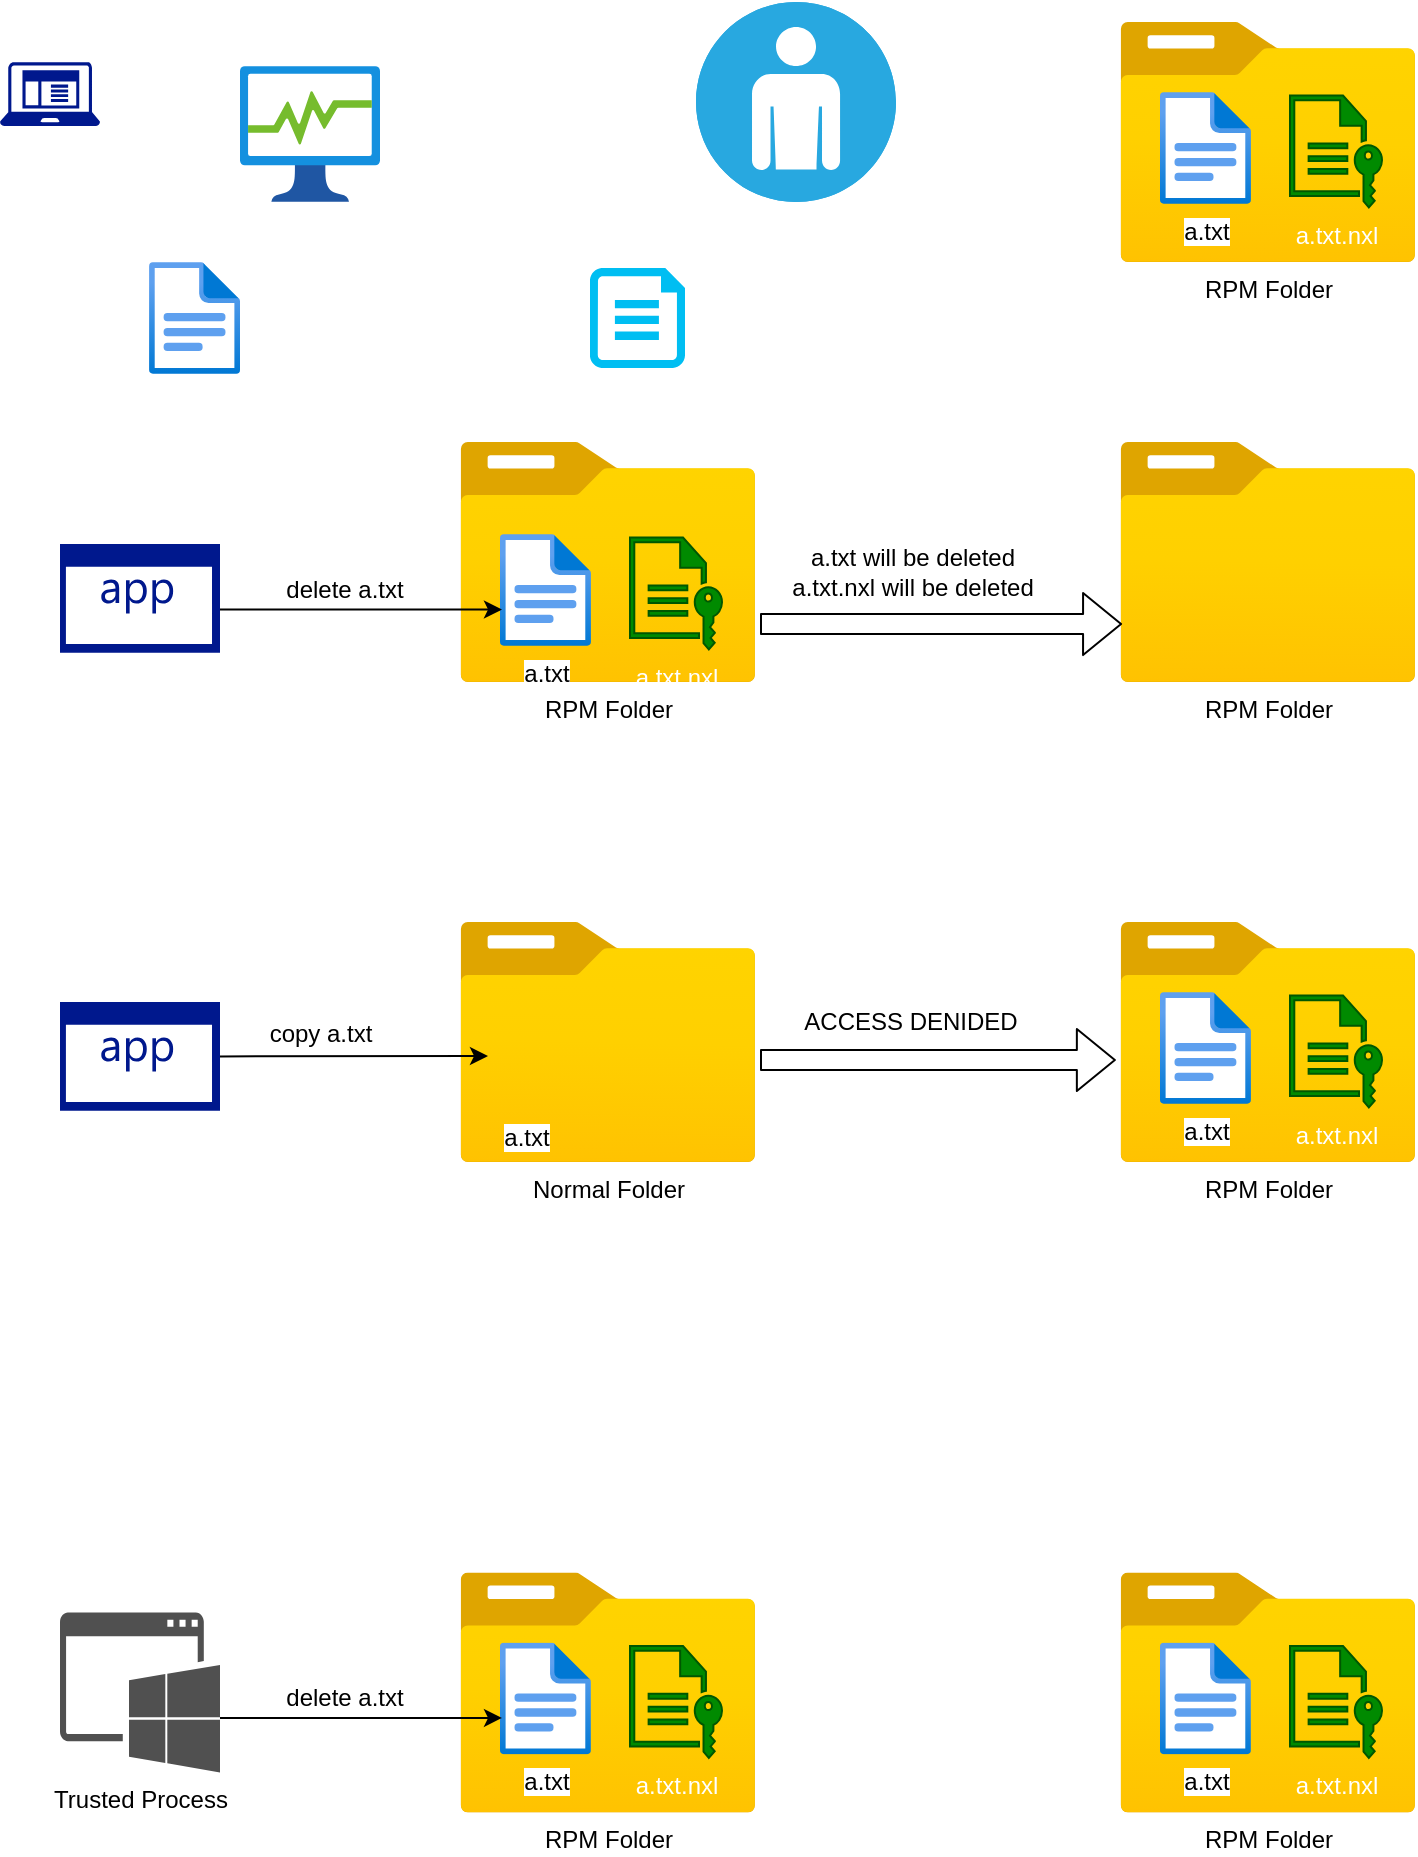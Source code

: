 <mxfile version="14.7.0" type="github" pages="8">
  <diagram id="o6NNyn_IoVE-6ZNWb1Fd" name="Page-1">
    <mxGraphModel dx="1422" dy="789" grid="1" gridSize="10" guides="1" tooltips="1" connect="1" arrows="1" fold="1" page="1" pageScale="1" pageWidth="850" pageHeight="1100" math="0" shadow="0">
      <root>
        <mxCell id="0" />
        <mxCell id="1" parent="0" />
        <mxCell id="n2U3SD2r29fCCjU7_Q8r-6" value="" style="fillColor=#28A8E0;verticalLabelPosition=bottom;html=1;strokeColor=#ffffff;verticalAlign=top;align=center;points=[[0.145,0.145,0],[0.5,0,0],[0.855,0.145,0],[1,0.5,0],[0.855,0.855,0],[0.5,1,0],[0.145,0.855,0],[0,0.5,0]];pointerEvents=1;shape=mxgraph.cisco_safe.compositeIcon;bgIcon=ellipse;resIcon=mxgraph.cisco_safe.capability.user;" parent="1" vertex="1">
          <mxGeometry x="358" y="60" width="100" height="100" as="geometry" />
        </mxCell>
        <mxCell id="n2U3SD2r29fCCjU7_Q8r-7" value="" style="aspect=fixed;html=1;points=[];align=center;image;fontSize=12;image=img/lib/azure2/general/Process_Explorer.svg;" parent="1" vertex="1">
          <mxGeometry x="130" y="92" width="70" height="68" as="geometry" />
        </mxCell>
        <mxCell id="n2U3SD2r29fCCjU7_Q8r-9" value="" style="aspect=fixed;pointerEvents=1;shadow=0;dashed=0;html=1;strokeColor=none;labelPosition=center;verticalLabelPosition=bottom;verticalAlign=top;align=center;fillColor=#00188D;shape=mxgraph.mscae.enterprise.application" parent="1" vertex="1">
          <mxGeometry x="40" y="331" width="80" height="54.4" as="geometry" />
        </mxCell>
        <mxCell id="n2U3SD2r29fCCjU7_Q8r-10" value="" style="aspect=fixed;pointerEvents=1;shadow=0;dashed=0;html=1;strokeColor=none;labelPosition=center;verticalLabelPosition=bottom;verticalAlign=top;align=center;fillColor=#00188D;shape=mxgraph.mscae.enterprise.client_application" parent="1" vertex="1">
          <mxGeometry x="10" y="90" width="50" height="32" as="geometry" />
        </mxCell>
        <mxCell id="n2U3SD2r29fCCjU7_Q8r-11" value="Trusted Process" style="pointerEvents=1;shadow=0;dashed=0;html=1;strokeColor=none;fillColor=#505050;labelPosition=center;verticalLabelPosition=bottom;verticalAlign=top;outlineConnect=0;align=center;shape=mxgraph.office.concepts.application_windows;" parent="1" vertex="1">
          <mxGeometry x="40" y="865.24" width="80" height="80" as="geometry" />
        </mxCell>
        <mxCell id="n2U3SD2r29fCCjU7_Q8r-14" value="" style="group" parent="1" vertex="1" connectable="0">
          <mxGeometry x="570" y="845.24" width="147.86" height="120" as="geometry" />
        </mxCell>
        <mxCell id="n2U3SD2r29fCCjU7_Q8r-15" value="RPM Folder" style="aspect=fixed;html=1;points=[];align=center;image;fontSize=12;image=img/lib/azure2/general/Folder_Blank.svg;" parent="n2U3SD2r29fCCjU7_Q8r-14" vertex="1">
          <mxGeometry width="147.86" height="120" as="geometry" />
        </mxCell>
        <mxCell id="n2U3SD2r29fCCjU7_Q8r-16" value="a.txt.nxl" style="pointerEvents=1;shadow=0;dashed=0;html=1;strokeColor=#005700;fillColor=#008a00;labelPosition=center;verticalLabelPosition=bottom;verticalAlign=top;outlineConnect=0;align=center;shape=mxgraph.office.concepts.file_key;fontColor=#ffffff;" parent="n2U3SD2r29fCCjU7_Q8r-14" vertex="1">
          <mxGeometry x="85" y="36.74" width="46" height="56" as="geometry" />
        </mxCell>
        <mxCell id="n2U3SD2r29fCCjU7_Q8r-17" value="a.txt" style="aspect=fixed;html=1;points=[];align=center;image;fontSize=12;image=img/lib/azure2/general/File.svg;" parent="n2U3SD2r29fCCjU7_Q8r-14" vertex="1">
          <mxGeometry x="20" y="35" width="45.45" height="56" as="geometry" />
        </mxCell>
        <mxCell id="n2U3SD2r29fCCjU7_Q8r-18" value="" style="group" parent="1" vertex="1" connectable="0">
          <mxGeometry x="240" y="845.24" width="147.86" height="120" as="geometry" />
        </mxCell>
        <mxCell id="n2U3SD2r29fCCjU7_Q8r-1" value="RPM Folder" style="aspect=fixed;html=1;points=[];align=center;image;fontSize=12;image=img/lib/azure2/general/Folder_Blank.svg;" parent="n2U3SD2r29fCCjU7_Q8r-18" vertex="1">
          <mxGeometry width="147.86" height="120" as="geometry" />
        </mxCell>
        <mxCell id="n2U3SD2r29fCCjU7_Q8r-2" value="a.txt.nxl" style="pointerEvents=1;shadow=0;dashed=0;html=1;strokeColor=#005700;fillColor=#008a00;labelPosition=center;verticalLabelPosition=bottom;verticalAlign=top;outlineConnect=0;align=center;shape=mxgraph.office.concepts.file_key;fontColor=#ffffff;" parent="n2U3SD2r29fCCjU7_Q8r-18" vertex="1">
          <mxGeometry x="85" y="36.74" width="46" height="56" as="geometry" />
        </mxCell>
        <mxCell id="n2U3SD2r29fCCjU7_Q8r-3" value="a.txt" style="aspect=fixed;html=1;points=[];align=center;image;fontSize=12;image=img/lib/azure2/general/File.svg;" parent="n2U3SD2r29fCCjU7_Q8r-18" vertex="1">
          <mxGeometry x="20" y="35" width="45.45" height="56" as="geometry" />
        </mxCell>
        <mxCell id="n2U3SD2r29fCCjU7_Q8r-12" value="" style="endArrow=classic;html=1;entryX=0.022;entryY=0.674;entryDx=0;entryDy=0;entryPerimeter=0;" parent="1" target="n2U3SD2r29fCCjU7_Q8r-3" edge="1">
          <mxGeometry width="50" height="50" relative="1" as="geometry">
            <mxPoint x="120" y="918" as="sourcePoint" />
            <mxPoint x="220" y="919" as="targetPoint" />
          </mxGeometry>
        </mxCell>
        <mxCell id="n2U3SD2r29fCCjU7_Q8r-21" value="delete a.txt" style="text;html=1;align=center;verticalAlign=middle;resizable=0;points=[];autosize=1;strokeColor=none;" parent="1" vertex="1">
          <mxGeometry x="147" y="898" width="70" height="20" as="geometry" />
        </mxCell>
        <mxCell id="n2U3SD2r29fCCjU7_Q8r-27" value="" style="group" parent="1" vertex="1" connectable="0">
          <mxGeometry x="240" y="280" width="147.86" height="120" as="geometry" />
        </mxCell>
        <mxCell id="n2U3SD2r29fCCjU7_Q8r-28" value="RPM Folder" style="aspect=fixed;html=1;points=[];align=center;image;fontSize=12;image=img/lib/azure2/general/Folder_Blank.svg;" parent="n2U3SD2r29fCCjU7_Q8r-27" vertex="1">
          <mxGeometry width="147.86" height="120" as="geometry" />
        </mxCell>
        <mxCell id="n2U3SD2r29fCCjU7_Q8r-29" value="a.txt.nxl" style="pointerEvents=1;shadow=0;dashed=0;html=1;strokeColor=#005700;fillColor=#008a00;labelPosition=center;verticalLabelPosition=bottom;verticalAlign=top;outlineConnect=0;align=center;shape=mxgraph.office.concepts.file_key;fontColor=#ffffff;" parent="n2U3SD2r29fCCjU7_Q8r-27" vertex="1">
          <mxGeometry x="85" y="47.74" width="46" height="56" as="geometry" />
        </mxCell>
        <mxCell id="n2U3SD2r29fCCjU7_Q8r-30" value="a.txt" style="aspect=fixed;html=1;points=[];align=center;image;fontSize=12;image=img/lib/azure2/general/File.svg;" parent="n2U3SD2r29fCCjU7_Q8r-27" vertex="1">
          <mxGeometry x="20" y="46" width="45.45" height="56" as="geometry" />
        </mxCell>
        <mxCell id="n2U3SD2r29fCCjU7_Q8r-31" value="" style="endArrow=classic;html=1;entryX=0.022;entryY=0.674;entryDx=0;entryDy=0;entryPerimeter=0;" parent="1" target="n2U3SD2r29fCCjU7_Q8r-30" edge="1">
          <mxGeometry width="50" height="50" relative="1" as="geometry">
            <mxPoint x="120" y="363.76" as="sourcePoint" />
            <mxPoint x="220" y="364.76" as="targetPoint" />
          </mxGeometry>
        </mxCell>
        <mxCell id="n2U3SD2r29fCCjU7_Q8r-32" value="delete a.txt" style="text;html=1;align=center;verticalAlign=middle;resizable=0;points=[];autosize=1;strokeColor=none;" parent="1" vertex="1">
          <mxGeometry x="147" y="343.76" width="70" height="20" as="geometry" />
        </mxCell>
        <mxCell id="n2U3SD2r29fCCjU7_Q8r-24" value="RPM Folder" style="aspect=fixed;html=1;points=[];align=center;image;fontSize=12;image=img/lib/azure2/general/Folder_Blank.svg;" parent="1" vertex="1">
          <mxGeometry x="570" y="280" width="147.86" height="120" as="geometry" />
        </mxCell>
        <mxCell id="n2U3SD2r29fCCjU7_Q8r-33" value="" style="shape=flexArrow;endArrow=classic;html=1;entryX=0.007;entryY=0.667;entryDx=0;entryDy=0;entryPerimeter=0;" parent="1" edge="1">
          <mxGeometry width="50" height="50" relative="1" as="geometry">
            <mxPoint x="390" y="371" as="sourcePoint" />
            <mxPoint x="571.035" y="371.04" as="targetPoint" />
          </mxGeometry>
        </mxCell>
        <mxCell id="n2U3SD2r29fCCjU7_Q8r-34" value="a.txt will be deleted&lt;br&gt;a.txt.nxl will be deleted" style="text;html=1;align=center;verticalAlign=middle;resizable=0;points=[];autosize=1;strokeColor=none;" parent="1" vertex="1">
          <mxGeometry x="396" y="329.76" width="140" height="30" as="geometry" />
        </mxCell>
        <mxCell id="n2U3SD2r29fCCjU7_Q8r-35" value="" style="aspect=fixed;pointerEvents=1;shadow=0;dashed=0;html=1;strokeColor=none;labelPosition=center;verticalLabelPosition=bottom;verticalAlign=top;align=center;fillColor=#00188D;shape=mxgraph.mscae.enterprise.application" parent="1" vertex="1">
          <mxGeometry x="40" y="560" width="80" height="54.4" as="geometry" />
        </mxCell>
        <mxCell id="n2U3SD2r29fCCjU7_Q8r-36" value="" style="group" parent="1" vertex="1" connectable="0">
          <mxGeometry x="570" y="520" width="147.86" height="120" as="geometry" />
        </mxCell>
        <mxCell id="n2U3SD2r29fCCjU7_Q8r-37" value="RPM Folder" style="aspect=fixed;html=1;points=[];align=center;image;fontSize=12;image=img/lib/azure2/general/Folder_Blank.svg;" parent="n2U3SD2r29fCCjU7_Q8r-36" vertex="1">
          <mxGeometry width="147.86" height="120" as="geometry" />
        </mxCell>
        <mxCell id="n2U3SD2r29fCCjU7_Q8r-38" value="a.txt.nxl" style="pointerEvents=1;shadow=0;dashed=0;html=1;strokeColor=#005700;fillColor=#008a00;labelPosition=center;verticalLabelPosition=bottom;verticalAlign=top;outlineConnect=0;align=center;shape=mxgraph.office.concepts.file_key;fontColor=#ffffff;" parent="n2U3SD2r29fCCjU7_Q8r-36" vertex="1">
          <mxGeometry x="85" y="36.74" width="46" height="56" as="geometry" />
        </mxCell>
        <mxCell id="n2U3SD2r29fCCjU7_Q8r-39" value="a.txt" style="aspect=fixed;html=1;points=[];align=center;image;fontSize=12;image=img/lib/azure2/general/File.svg;" parent="n2U3SD2r29fCCjU7_Q8r-36" vertex="1">
          <mxGeometry x="20" y="35" width="45.45" height="56" as="geometry" />
        </mxCell>
        <mxCell id="n2U3SD2r29fCCjU7_Q8r-57" value="copy a.txt" style="text;html=1;align=center;verticalAlign=middle;resizable=0;points=[];autosize=1;strokeColor=none;" parent="1" vertex="1">
          <mxGeometry x="140" y="566" width="60" height="20" as="geometry" />
        </mxCell>
        <mxCell id="n2U3SD2r29fCCjU7_Q8r-46" value="Normal Folder" style="aspect=fixed;html=1;points=[];align=center;image;fontSize=12;image=img/lib/azure2/general/Folder_Blank.svg;" parent="1" vertex="1">
          <mxGeometry x="240" y="520" width="147.86" height="120" as="geometry" />
        </mxCell>
        <mxCell id="n2U3SD2r29fCCjU7_Q8r-48" value="" style="aspect=fixed;html=1;points=[];align=center;image;fontSize=12;image=img/lib/azure2/general/File.svg;autosize=0;labelBorderColor=#66FFB3;imageBackground=#FFFFFF;" parent="1" vertex="1">
          <mxGeometry x="84.55" y="190" width="45.45" height="56" as="geometry" />
        </mxCell>
        <mxCell id="n2U3SD2r29fCCjU7_Q8r-58" value="" style="verticalLabelPosition=bottom;html=1;verticalAlign=top;align=center;strokeColor=none;fillColor=#00BEF2;shape=mxgraph.azure.cloud_services_configuration_file;pointerEvents=1;" parent="1" vertex="1">
          <mxGeometry x="305" y="193" width="47.5" height="50" as="geometry" />
        </mxCell>
        <mxCell id="n2U3SD2r29fCCjU7_Q8r-59" value="a.txt" style="shape=image;html=1;verticalAlign=top;verticalLabelPosition=bottom;labelBackgroundColor=#ffffff;imageAspect=0;aspect=fixed;image=https://cdn3.iconfinder.com/data/icons/google-suits-1/32/7_docs_document_file_data_google_suits-128.png" parent="1" vertex="1">
          <mxGeometry x="240" y="549.2" width="65" height="65" as="geometry" />
        </mxCell>
        <mxCell id="n2U3SD2r29fCCjU7_Q8r-56" value="" style="endArrow=classic;html=1;exitX=1;exitY=0.5;exitDx=0;exitDy=0;exitPerimeter=0;" parent="1" edge="1">
          <mxGeometry width="50" height="50" relative="1" as="geometry">
            <mxPoint x="120" y="587.2" as="sourcePoint" />
            <mxPoint x="254" y="587" as="targetPoint" />
          </mxGeometry>
        </mxCell>
        <mxCell id="n2U3SD2r29fCCjU7_Q8r-60" value="" style="shape=flexArrow;endArrow=classic;html=1;entryX=-0.014;entryY=0.575;entryDx=0;entryDy=0;entryPerimeter=0;" parent="1" target="n2U3SD2r29fCCjU7_Q8r-37" edge="1">
          <mxGeometry width="50" height="50" relative="1" as="geometry">
            <mxPoint x="390" y="589" as="sourcePoint" />
            <mxPoint x="450" y="590" as="targetPoint" />
          </mxGeometry>
        </mxCell>
        <mxCell id="n2U3SD2r29fCCjU7_Q8r-61" value="ACCESS DENIDED" style="text;html=1;align=center;verticalAlign=middle;resizable=0;points=[];autosize=1;strokeColor=none;" parent="1" vertex="1">
          <mxGeometry x="405" y="560" width="120" height="20" as="geometry" />
        </mxCell>
        <mxCell id="GBSRnwBMVa9BkAepPon0-1" value="" style="group" parent="1" vertex="1" connectable="0">
          <mxGeometry x="570" y="70" width="147.86" height="120" as="geometry" />
        </mxCell>
        <mxCell id="GBSRnwBMVa9BkAepPon0-2" value="RPM Folder" style="aspect=fixed;html=1;points=[];align=center;image;fontSize=12;image=img/lib/azure2/general/Folder_Blank.svg;" parent="GBSRnwBMVa9BkAepPon0-1" vertex="1">
          <mxGeometry width="147.86" height="120" as="geometry" />
        </mxCell>
        <mxCell id="GBSRnwBMVa9BkAepPon0-3" value="a.txt.nxl" style="pointerEvents=1;shadow=0;dashed=0;html=1;strokeColor=#005700;fillColor=#008a00;labelPosition=center;verticalLabelPosition=bottom;verticalAlign=top;outlineConnect=0;align=center;shape=mxgraph.office.concepts.file_key;fontColor=#ffffff;" parent="GBSRnwBMVa9BkAepPon0-1" vertex="1">
          <mxGeometry x="85" y="36.74" width="46" height="56" as="geometry" />
        </mxCell>
        <mxCell id="GBSRnwBMVa9BkAepPon0-4" value="a.txt" style="aspect=fixed;html=1;points=[];align=center;image;fontSize=12;image=img/lib/azure2/general/File.svg;" parent="GBSRnwBMVa9BkAepPon0-1" vertex="1">
          <mxGeometry x="20" y="35" width="45.45" height="56" as="geometry" />
        </mxCell>
      </root>
    </mxGraphModel>
  </diagram>
  <diagram id="PHeUe2Da_BsfWAd3VkI_" name="Page-2">
    <mxGraphModel dx="1422" dy="789" grid="1" gridSize="10" guides="1" tooltips="1" connect="1" arrows="1" fold="1" page="1" pageScale="1" pageWidth="850" pageHeight="1100" math="0" shadow="0">
      <root>
        <mxCell id="C3OAfKHBKWUGaYMqsWQQ-0" />
        <mxCell id="C3OAfKHBKWUGaYMqsWQQ-1" parent="C3OAfKHBKWUGaYMqsWQQ-0" />
        <mxCell id="DWqkPIsVsZBQH9spkVMU-0" value="&lt;div style=&quot;font-size: 16px&quot;&gt;&lt;ol&gt;&lt;li&gt;Trusted process want to delete the decrepted file in a RPM folder, without delete the encrypted file&lt;/li&gt;&lt;li&gt;Trusted process want to overwirte the decrepted file in a RPM folder&lt;/li&gt;&lt;/ol&gt;&lt;/div&gt;" style="text;html=1;align=left;verticalAlign=middle;resizable=0;points=[];autosize=1;strokeColor=none;" parent="C3OAfKHBKWUGaYMqsWQQ-1" vertex="1">
          <mxGeometry x="40" y="60" width="720" height="70" as="geometry" />
        </mxCell>
      </root>
    </mxGraphModel>
  </diagram>
  <diagram id="Qw7SlQurvlLxu6b0OGKD" name="Page-3">
    <mxGraphModel dx="1422" dy="823" grid="1" gridSize="10" guides="1" tooltips="1" connect="1" arrows="1" fold="1" page="1" pageScale="1" pageWidth="850" pageHeight="1100" math="0" shadow="0">
      <root>
        <mxCell id="P03FhhvTJWEhivGMcLDI-0" />
        <mxCell id="P03FhhvTJWEhivGMcLDI-1" parent="P03FhhvTJWEhivGMcLDI-0" />
        <mxCell id="EfkP3ArHvR3N8VrKUx51-0" value="" style="aspect=fixed;pointerEvents=1;shadow=0;dashed=0;html=1;strokeColor=none;labelPosition=center;verticalLabelPosition=bottom;verticalAlign=top;align=center;fillColor=#00188D;shape=mxgraph.mscae.enterprise.application" vertex="1" parent="P03FhhvTJWEhivGMcLDI-1">
          <mxGeometry x="40" y="121" width="80" height="54.4" as="geometry" />
        </mxCell>
        <mxCell id="EfkP3ArHvR3N8VrKUx51-1" value="" style="group" vertex="1" connectable="0" parent="P03FhhvTJWEhivGMcLDI-1">
          <mxGeometry x="240" y="81" width="147.86" height="120" as="geometry" />
        </mxCell>
        <mxCell id="EfkP3ArHvR3N8VrKUx51-2" value="RPM Folder" style="aspect=fixed;html=1;points=[];align=center;image;fontSize=12;image=img/lib/azure2/general/Folder_Blank.svg;" vertex="1" parent="EfkP3ArHvR3N8VrKUx51-1">
          <mxGeometry width="147.86" height="120" as="geometry" />
        </mxCell>
        <mxCell id="EfkP3ArHvR3N8VrKUx51-3" value="a.txt.nxl" style="pointerEvents=1;shadow=0;dashed=0;html=1;strokeColor=#005700;fillColor=#008a00;labelPosition=center;verticalLabelPosition=bottom;verticalAlign=top;outlineConnect=0;align=center;shape=mxgraph.office.concepts.file_key;fontColor=#ffffff;" vertex="1" parent="EfkP3ArHvR3N8VrKUx51-1">
          <mxGeometry x="85" y="36.74" width="46" height="56" as="geometry" />
        </mxCell>
        <mxCell id="EfkP3ArHvR3N8VrKUx51-4" value="a.txt" style="aspect=fixed;html=1;points=[];align=center;image;fontSize=12;image=img/lib/azure2/general/File.svg;" vertex="1" parent="EfkP3ArHvR3N8VrKUx51-1">
          <mxGeometry x="20" y="35" width="45.45" height="56" as="geometry" />
        </mxCell>
        <mxCell id="EfkP3ArHvR3N8VrKUx51-5" value="" style="endArrow=classic;html=1;entryX=0.022;entryY=0.674;entryDx=0;entryDy=0;entryPerimeter=0;" edge="1" parent="P03FhhvTJWEhivGMcLDI-1" target="EfkP3ArHvR3N8VrKUx51-4">
          <mxGeometry width="50" height="50" relative="1" as="geometry">
            <mxPoint x="120" y="153.76" as="sourcePoint" />
            <mxPoint x="220" y="154.76" as="targetPoint" />
          </mxGeometry>
        </mxCell>
        <mxCell id="EfkP3ArHvR3N8VrKUx51-6" value="delete a.txt" style="text;html=1;align=center;verticalAlign=middle;resizable=0;points=[];autosize=1;strokeColor=none;" vertex="1" parent="P03FhhvTJWEhivGMcLDI-1">
          <mxGeometry x="147" y="133.76" width="70" height="20" as="geometry" />
        </mxCell>
        <mxCell id="EfkP3ArHvR3N8VrKUx51-7" value="RPM Folder" style="aspect=fixed;html=1;points=[];align=center;image;fontSize=12;image=img/lib/azure2/general/Folder_Blank.svg;" vertex="1" parent="P03FhhvTJWEhivGMcLDI-1">
          <mxGeometry x="570" y="81" width="147.86" height="120" as="geometry" />
        </mxCell>
        <mxCell id="EfkP3ArHvR3N8VrKUx51-8" value="" style="shape=flexArrow;endArrow=classic;html=1;entryX=0.007;entryY=0.667;entryDx=0;entryDy=0;entryPerimeter=0;" edge="1" parent="P03FhhvTJWEhivGMcLDI-1" target="EfkP3ArHvR3N8VrKUx51-7">
          <mxGeometry width="50" height="50" relative="1" as="geometry">
            <mxPoint x="390" y="161" as="sourcePoint" />
            <mxPoint x="450" y="281" as="targetPoint" />
          </mxGeometry>
        </mxCell>
        <mxCell id="EfkP3ArHvR3N8VrKUx51-9" value="a.txt will be deleted&lt;br&gt;a.txt.nxl will be deleted" style="text;html=1;align=center;verticalAlign=middle;resizable=0;points=[];autosize=1;strokeColor=none;" vertex="1" parent="P03FhhvTJWEhivGMcLDI-1">
          <mxGeometry x="396" y="119.76" width="140" height="30" as="geometry" />
        </mxCell>
        <mxCell id="EfkP3ArHvR3N8VrKUx51-10" value="" style="aspect=fixed;pointerEvents=1;shadow=0;dashed=0;html=1;strokeColor=none;labelPosition=center;verticalLabelPosition=bottom;verticalAlign=top;align=center;fillColor=#00188D;shape=mxgraph.mscae.enterprise.application" vertex="1" parent="P03FhhvTJWEhivGMcLDI-1">
          <mxGeometry x="40" y="274" width="80" height="54.4" as="geometry" />
        </mxCell>
        <mxCell id="EfkP3ArHvR3N8VrKUx51-11" value="" style="group" vertex="1" connectable="0" parent="P03FhhvTJWEhivGMcLDI-1">
          <mxGeometry x="570" y="234" width="147.86" height="120" as="geometry" />
        </mxCell>
        <mxCell id="EfkP3ArHvR3N8VrKUx51-12" value="RPM Folder" style="aspect=fixed;html=1;points=[];align=center;image;fontSize=12;image=img/lib/azure2/general/Folder_Blank.svg;" vertex="1" parent="EfkP3ArHvR3N8VrKUx51-11">
          <mxGeometry width="147.86" height="120" as="geometry" />
        </mxCell>
        <mxCell id="EfkP3ArHvR3N8VrKUx51-13" value="a.txt.nxl" style="pointerEvents=1;shadow=0;dashed=0;html=1;strokeColor=#005700;fillColor=#008a00;labelPosition=center;verticalLabelPosition=bottom;verticalAlign=top;outlineConnect=0;align=center;shape=mxgraph.office.concepts.file_key;fontColor=#ffffff;" vertex="1" parent="EfkP3ArHvR3N8VrKUx51-11">
          <mxGeometry x="85" y="36.74" width="46" height="56" as="geometry" />
        </mxCell>
        <mxCell id="EfkP3ArHvR3N8VrKUx51-14" value="a.txt" style="aspect=fixed;html=1;points=[];align=center;image;fontSize=12;image=img/lib/azure2/general/File.svg;" vertex="1" parent="EfkP3ArHvR3N8VrKUx51-11">
          <mxGeometry x="20" y="35" width="45.45" height="56" as="geometry" />
        </mxCell>
        <mxCell id="EfkP3ArHvR3N8VrKUx51-15" value="copy a.txt" style="text;html=1;align=center;verticalAlign=middle;resizable=0;points=[];autosize=1;strokeColor=none;" vertex="1" parent="P03FhhvTJWEhivGMcLDI-1">
          <mxGeometry x="140" y="280" width="60" height="20" as="geometry" />
        </mxCell>
        <mxCell id="EfkP3ArHvR3N8VrKUx51-16" value="Normal Folder" style="aspect=fixed;html=1;points=[];align=center;image;fontSize=12;image=img/lib/azure2/general/Folder_Blank.svg;" vertex="1" parent="P03FhhvTJWEhivGMcLDI-1">
          <mxGeometry x="240" y="234" width="147.86" height="120" as="geometry" />
        </mxCell>
        <mxCell id="EfkP3ArHvR3N8VrKUx51-17" value="a.txt" style="shape=image;html=1;verticalAlign=top;verticalLabelPosition=bottom;labelBackgroundColor=#ffffff;imageAspect=0;aspect=fixed;image=https://cdn3.iconfinder.com/data/icons/google-suits-1/32/7_docs_document_file_data_google_suits-128.png" vertex="1" parent="P03FhhvTJWEhivGMcLDI-1">
          <mxGeometry x="240" y="263.2" width="65" height="65" as="geometry" />
        </mxCell>
        <mxCell id="EfkP3ArHvR3N8VrKUx51-18" value="" style="endArrow=classic;html=1;exitX=1;exitY=0.5;exitDx=0;exitDy=0;exitPerimeter=0;" edge="1" parent="P03FhhvTJWEhivGMcLDI-1">
          <mxGeometry width="50" height="50" relative="1" as="geometry">
            <mxPoint x="120" y="301.2" as="sourcePoint" />
            <mxPoint x="254" y="301" as="targetPoint" />
          </mxGeometry>
        </mxCell>
        <mxCell id="EfkP3ArHvR3N8VrKUx51-19" value="" style="shape=flexArrow;endArrow=classic;html=1;entryX=-0.014;entryY=0.575;entryDx=0;entryDy=0;entryPerimeter=0;" edge="1" parent="P03FhhvTJWEhivGMcLDI-1" target="EfkP3ArHvR3N8VrKUx51-12">
          <mxGeometry width="50" height="50" relative="1" as="geometry">
            <mxPoint x="390" y="303" as="sourcePoint" />
            <mxPoint x="450" y="304" as="targetPoint" />
          </mxGeometry>
        </mxCell>
        <mxCell id="EfkP3ArHvR3N8VrKUx51-20" value="ACCESS DENIDED" style="text;html=1;align=center;verticalAlign=middle;resizable=0;points=[];autosize=1;strokeColor=none;" vertex="1" parent="P03FhhvTJWEhivGMcLDI-1">
          <mxGeometry x="405" y="274" width="120" height="20" as="geometry" />
        </mxCell>
        <mxCell id="EfkP3ArHvR3N8VrKUx51-21" value="1. when process try o delete a.txt, it will delete a.txt and a.txt.nxl&lt;br&gt;&lt;div&gt;&lt;span&gt;2. when process try to copy the same name file to RPM folder, will be denided&lt;/span&gt;&lt;/div&gt;" style="text;html=1;align=left;verticalAlign=middle;resizable=0;points=[];autosize=1;strokeColor=none;" vertex="1" parent="P03FhhvTJWEhivGMcLDI-1">
          <mxGeometry x="40" y="410" width="440" height="30" as="geometry" />
        </mxCell>
      </root>
    </mxGraphModel>
  </diagram>
  <diagram id="zjksGobWvAJSCShZ6EVU" name="Page-4">
    <mxGraphModel dx="1422" dy="823" grid="1" gridSize="10" guides="1" tooltips="1" connect="1" arrows="1" fold="1" page="1" pageScale="1" pageWidth="850" pageHeight="1100" math="0" shadow="0">
      <root>
        <mxCell id="GMv7muQKxePfa3yibNe2-0" />
        <mxCell id="GMv7muQKxePfa3yibNe2-1" parent="GMv7muQKxePfa3yibNe2-0" />
        <mxCell id="r_QSIj7Veg4OnCeHJCxJ-0" value="Trusted Process" style="pointerEvents=1;shadow=0;dashed=0;html=1;strokeColor=none;fillColor=#505050;labelPosition=center;verticalLabelPosition=bottom;verticalAlign=top;outlineConnect=0;align=center;shape=mxgraph.office.concepts.application_windows;" vertex="1" parent="GMv7muQKxePfa3yibNe2-1">
          <mxGeometry x="40" y="100" width="80" height="80" as="geometry" />
        </mxCell>
        <mxCell id="r_QSIj7Veg4OnCeHJCxJ-5" value="" style="group" vertex="1" connectable="0" parent="GMv7muQKxePfa3yibNe2-1">
          <mxGeometry x="240" y="80" width="147.86" height="120" as="geometry" />
        </mxCell>
        <mxCell id="r_QSIj7Veg4OnCeHJCxJ-6" value="RPM Folder" style="aspect=fixed;html=1;points=[];align=center;image;fontSize=12;image=img/lib/azure2/general/Folder_Blank.svg;" vertex="1" parent="r_QSIj7Veg4OnCeHJCxJ-5">
          <mxGeometry width="147.86" height="120" as="geometry" />
        </mxCell>
        <mxCell id="r_QSIj7Veg4OnCeHJCxJ-7" value="a.txt.nxl" style="pointerEvents=1;shadow=0;dashed=0;html=1;strokeColor=#005700;fillColor=#008a00;labelPosition=center;verticalLabelPosition=bottom;verticalAlign=top;outlineConnect=0;align=center;shape=mxgraph.office.concepts.file_key;fontColor=#ffffff;" vertex="1" parent="r_QSIj7Veg4OnCeHJCxJ-5">
          <mxGeometry x="85" y="36.74" width="46" height="56" as="geometry" />
        </mxCell>
        <mxCell id="r_QSIj7Veg4OnCeHJCxJ-8" value="a.txt" style="aspect=fixed;html=1;points=[];align=center;image;fontSize=12;image=img/lib/azure2/general/File.svg;" vertex="1" parent="r_QSIj7Veg4OnCeHJCxJ-5">
          <mxGeometry x="20" y="35" width="45.45" height="56" as="geometry" />
        </mxCell>
        <mxCell id="r_QSIj7Veg4OnCeHJCxJ-9" value="" style="endArrow=classic;html=1;entryX=0.022;entryY=0.674;entryDx=0;entryDy=0;entryPerimeter=0;" edge="1" parent="GMv7muQKxePfa3yibNe2-1" target="r_QSIj7Veg4OnCeHJCxJ-8">
          <mxGeometry width="50" height="50" relative="1" as="geometry">
            <mxPoint x="120" y="152.76" as="sourcePoint" />
            <mxPoint x="220" y="153.76" as="targetPoint" />
          </mxGeometry>
        </mxCell>
        <mxCell id="r_QSIj7Veg4OnCeHJCxJ-10" value="delete a.txt" style="text;html=1;align=center;verticalAlign=middle;resizable=0;points=[];autosize=1;strokeColor=none;" vertex="1" parent="GMv7muQKxePfa3yibNe2-1">
          <mxGeometry x="147" y="132.76" width="70" height="20" as="geometry" />
        </mxCell>
        <mxCell id="r_QSIj7Veg4OnCeHJCxJ-11" value="Trusted Process" style="pointerEvents=1;shadow=0;dashed=0;html=1;strokeColor=none;fillColor=#505050;labelPosition=center;verticalLabelPosition=bottom;verticalAlign=top;outlineConnect=0;align=center;shape=mxgraph.office.concepts.application_windows;" vertex="1" parent="GMv7muQKxePfa3yibNe2-1">
          <mxGeometry x="40" y="259" width="80" height="80" as="geometry" />
        </mxCell>
        <mxCell id="r_QSIj7Veg4OnCeHJCxJ-20" value="" style="endArrow=classic;html=1;entryX=0.022;entryY=0.674;entryDx=0;entryDy=0;entryPerimeter=0;" edge="1" parent="GMv7muQKxePfa3yibNe2-1">
          <mxGeometry width="50" height="50" relative="1" as="geometry">
            <mxPoint x="120" y="311.76" as="sourcePoint" />
            <mxPoint x="261.0" y="311.744" as="targetPoint" />
          </mxGeometry>
        </mxCell>
        <mxCell id="r_QSIj7Veg4OnCeHJCxJ-21" value="copy a.txt" style="text;html=1;align=center;verticalAlign=middle;resizable=0;points=[];autosize=1;strokeColor=none;" vertex="1" parent="GMv7muQKxePfa3yibNe2-1">
          <mxGeometry x="152" y="291.76" width="60" height="20" as="geometry" />
        </mxCell>
        <mxCell id="r_QSIj7Veg4OnCeHJCxJ-17" value="Normal Folder" style="aspect=fixed;html=1;points=[];align=center;image;fontSize=12;image=img/lib/azure2/general/Folder_Blank.svg;" vertex="1" parent="GMv7muQKxePfa3yibNe2-1">
          <mxGeometry x="240" y="239" width="147.86" height="120" as="geometry" />
        </mxCell>
        <mxCell id="14pkPNIHaboXRfsYoTZx-1" value="" style="group" vertex="1" connectable="0" parent="GMv7muQKxePfa3yibNe2-1">
          <mxGeometry x="570" y="239" width="147.86" height="120" as="geometry" />
        </mxCell>
        <mxCell id="r_QSIj7Veg4OnCeHJCxJ-13" value="RPM Folder" style="aspect=fixed;html=1;points=[];align=center;image;fontSize=12;image=img/lib/azure2/general/Folder_Blank.svg;" vertex="1" parent="14pkPNIHaboXRfsYoTZx-1">
          <mxGeometry width="147.86" height="120" as="geometry" />
        </mxCell>
        <mxCell id="r_QSIj7Veg4OnCeHJCxJ-14" value="a.txt.nxl" style="pointerEvents=1;shadow=0;dashed=0;html=1;strokeColor=#005700;fillColor=#008a00;labelPosition=center;verticalLabelPosition=bottom;verticalAlign=top;outlineConnect=0;align=center;shape=mxgraph.office.concepts.file_key;fontColor=#ffffff;" vertex="1" parent="14pkPNIHaboXRfsYoTZx-1">
          <mxGeometry x="85" y="36.74" width="46" height="56" as="geometry" />
        </mxCell>
        <mxCell id="14pkPNIHaboXRfsYoTZx-0" value="a.txt" style="shape=image;html=1;verticalAlign=top;verticalLabelPosition=bottom;labelBackgroundColor=#ffffff;imageAspect=0;aspect=fixed;image=https://cdn3.iconfinder.com/data/icons/google-suits-1/32/7_docs_document_file_data_google_suits-128.png" vertex="1" parent="14pkPNIHaboXRfsYoTZx-1">
          <mxGeometry x="9" y="30.0" width="65" height="65" as="geometry" />
        </mxCell>
        <mxCell id="DrXREMnMUBdbzShw-7_8-0" value="a.txt" style="shape=image;html=1;verticalAlign=top;verticalLabelPosition=bottom;labelBackgroundColor=#ffffff;imageAspect=0;aspect=fixed;image=https://cdn3.iconfinder.com/data/icons/google-suits-1/32/7_docs_document_file_data_google_suits-128.png" vertex="1" parent="GMv7muQKxePfa3yibNe2-1">
          <mxGeometry x="250" y="268.0" width="65" height="65" as="geometry" />
        </mxCell>
        <mxCell id="DrXREMnMUBdbzShw-7_8-1" value="" style="shape=flexArrow;endArrow=classic;html=1;" edge="1" parent="GMv7muQKxePfa3yibNe2-1">
          <mxGeometry width="50" height="50" relative="1" as="geometry">
            <mxPoint x="390" y="309" as="sourcePoint" />
            <mxPoint x="570" y="309" as="targetPoint" />
          </mxGeometry>
        </mxCell>
        <mxCell id="DrXREMnMUBdbzShw-7_8-2" value="SUCCESS" style="text;html=1;align=center;verticalAlign=middle;resizable=0;points=[];autosize=1;strokeColor=none;" vertex="1" parent="GMv7muQKxePfa3yibNe2-1">
          <mxGeometry x="420" y="279" width="70" height="20" as="geometry" />
        </mxCell>
        <mxCell id="DrXREMnMUBdbzShw-7_8-8" value="" style="group" vertex="1" connectable="0" parent="GMv7muQKxePfa3yibNe2-1">
          <mxGeometry x="570" y="80" width="147.86" height="120" as="geometry" />
        </mxCell>
        <mxCell id="r_QSIj7Veg4OnCeHJCxJ-2" value="RPM Folder" style="aspect=fixed;html=1;points=[];align=center;image;fontSize=12;image=img/lib/azure2/general/Folder_Blank.svg;" vertex="1" parent="DrXREMnMUBdbzShw-7_8-8">
          <mxGeometry width="147.86" height="120" as="geometry" />
        </mxCell>
        <mxCell id="r_QSIj7Veg4OnCeHJCxJ-3" value="a.txt.nxl" style="pointerEvents=1;shadow=0;dashed=0;html=1;strokeColor=#005700;fillColor=#008a00;labelPosition=center;verticalLabelPosition=bottom;verticalAlign=top;outlineConnect=0;align=center;shape=mxgraph.office.concepts.file_key;fontColor=#ffffff;" vertex="1" parent="DrXREMnMUBdbzShw-7_8-8">
          <mxGeometry x="85" y="36.74" width="46" height="56" as="geometry" />
        </mxCell>
        <mxCell id="DrXREMnMUBdbzShw-7_8-9" value="" style="shape=flexArrow;endArrow=classic;html=1;entryX=-0.014;entryY=0.625;entryDx=0;entryDy=0;entryPerimeter=0;" edge="1" parent="GMv7muQKxePfa3yibNe2-1" target="r_QSIj7Veg4OnCeHJCxJ-2">
          <mxGeometry width="50" height="50" relative="1" as="geometry">
            <mxPoint x="390" y="155" as="sourcePoint" />
            <mxPoint x="450" y="300" as="targetPoint" />
          </mxGeometry>
        </mxCell>
        <mxCell id="DrXREMnMUBdbzShw-7_8-10" value="SUCCESS" style="text;html=1;align=center;verticalAlign=middle;resizable=0;points=[];autosize=1;strokeColor=none;" vertex="1" parent="GMv7muQKxePfa3yibNe2-1">
          <mxGeometry x="420" y="120" width="70" height="20" as="geometry" />
        </mxCell>
        <mxCell id="ZZaqTbI0mlckGNy8Gid3-0" value="Un-Trusted Process" style="aspect=fixed;pointerEvents=1;shadow=0;dashed=0;html=1;strokeColor=none;labelPosition=center;verticalLabelPosition=bottom;verticalAlign=top;align=center;fillColor=#00188D;shape=mxgraph.mscae.enterprise.application" vertex="1" parent="GMv7muQKxePfa3yibNe2-1">
          <mxGeometry x="40" y="466" width="80" height="54.4" as="geometry" />
        </mxCell>
        <mxCell id="ZZaqTbI0mlckGNy8Gid3-1" value="" style="group" vertex="1" connectable="0" parent="GMv7muQKxePfa3yibNe2-1">
          <mxGeometry x="240" y="426" width="147.86" height="120" as="geometry" />
        </mxCell>
        <mxCell id="ZZaqTbI0mlckGNy8Gid3-2" value="RPM Folder" style="aspect=fixed;html=1;points=[];align=center;image;fontSize=12;image=img/lib/azure2/general/Folder_Blank.svg;" vertex="1" parent="ZZaqTbI0mlckGNy8Gid3-1">
          <mxGeometry width="147.86" height="120" as="geometry" />
        </mxCell>
        <mxCell id="ZZaqTbI0mlckGNy8Gid3-3" value="a.txt.nxl" style="pointerEvents=1;shadow=0;dashed=0;html=1;strokeColor=#005700;fillColor=#008a00;labelPosition=center;verticalLabelPosition=bottom;verticalAlign=top;outlineConnect=0;align=center;shape=mxgraph.office.concepts.file_key;fontColor=#ffffff;" vertex="1" parent="ZZaqTbI0mlckGNy8Gid3-1">
          <mxGeometry x="85" y="36.74" width="46" height="56" as="geometry" />
        </mxCell>
        <mxCell id="ZZaqTbI0mlckGNy8Gid3-4" value="a.txt" style="aspect=fixed;html=1;points=[];align=center;image;fontSize=12;image=img/lib/azure2/general/File.svg;" vertex="1" parent="ZZaqTbI0mlckGNy8Gid3-1">
          <mxGeometry x="20" y="35" width="45.45" height="56" as="geometry" />
        </mxCell>
        <mxCell id="ZZaqTbI0mlckGNy8Gid3-5" value="" style="endArrow=classic;html=1;entryX=0.022;entryY=0.674;entryDx=0;entryDy=0;entryPerimeter=0;" edge="1" parent="GMv7muQKxePfa3yibNe2-1" target="ZZaqTbI0mlckGNy8Gid3-4">
          <mxGeometry width="50" height="50" relative="1" as="geometry">
            <mxPoint x="120" y="498.76" as="sourcePoint" />
            <mxPoint x="220" y="499.76" as="targetPoint" />
          </mxGeometry>
        </mxCell>
        <mxCell id="ZZaqTbI0mlckGNy8Gid3-6" value="delete a.txt" style="text;html=1;align=center;verticalAlign=middle;resizable=0;points=[];autosize=1;strokeColor=none;" vertex="1" parent="GMv7muQKxePfa3yibNe2-1">
          <mxGeometry x="147" y="478.76" width="70" height="20" as="geometry" />
        </mxCell>
        <mxCell id="ZZaqTbI0mlckGNy8Gid3-7" value="RPM Folder" style="aspect=fixed;html=1;points=[];align=center;image;fontSize=12;image=img/lib/azure2/general/Folder_Blank.svg;" vertex="1" parent="GMv7muQKxePfa3yibNe2-1">
          <mxGeometry x="570" y="426" width="147.86" height="120" as="geometry" />
        </mxCell>
        <mxCell id="ZZaqTbI0mlckGNy8Gid3-8" value="" style="shape=flexArrow;endArrow=classic;html=1;entryX=0.007;entryY=0.667;entryDx=0;entryDy=0;entryPerimeter=0;" edge="1" parent="GMv7muQKxePfa3yibNe2-1" target="ZZaqTbI0mlckGNy8Gid3-7">
          <mxGeometry width="50" height="50" relative="1" as="geometry">
            <mxPoint x="390" y="506" as="sourcePoint" />
            <mxPoint x="450" y="626" as="targetPoint" />
          </mxGeometry>
        </mxCell>
        <mxCell id="ZZaqTbI0mlckGNy8Gid3-9" value="a.txt will be deleted&lt;br&gt;a.txt.nxl will be deleted" style="text;html=1;align=center;verticalAlign=middle;resizable=0;points=[];autosize=1;strokeColor=none;" vertex="1" parent="GMv7muQKxePfa3yibNe2-1">
          <mxGeometry x="396" y="464.76" width="140" height="30" as="geometry" />
        </mxCell>
        <mxCell id="ZZaqTbI0mlckGNy8Gid3-10" value="Un-Trusted Process" style="aspect=fixed;pointerEvents=1;shadow=0;dashed=0;html=1;strokeColor=none;labelPosition=center;verticalLabelPosition=bottom;verticalAlign=top;align=center;fillColor=#00188D;shape=mxgraph.mscae.enterprise.application" vertex="1" parent="GMv7muQKxePfa3yibNe2-1">
          <mxGeometry x="40" y="619" width="80" height="54.4" as="geometry" />
        </mxCell>
        <mxCell id="ZZaqTbI0mlckGNy8Gid3-11" value="" style="group" vertex="1" connectable="0" parent="GMv7muQKxePfa3yibNe2-1">
          <mxGeometry x="570" y="579" width="147.86" height="120" as="geometry" />
        </mxCell>
        <mxCell id="ZZaqTbI0mlckGNy8Gid3-12" value="RPM Folder" style="aspect=fixed;html=1;points=[];align=center;image;fontSize=12;image=img/lib/azure2/general/Folder_Blank.svg;" vertex="1" parent="ZZaqTbI0mlckGNy8Gid3-11">
          <mxGeometry width="147.86" height="120" as="geometry" />
        </mxCell>
        <mxCell id="ZZaqTbI0mlckGNy8Gid3-13" value="a.txt.nxl" style="pointerEvents=1;shadow=0;dashed=0;html=1;strokeColor=#005700;fillColor=#008a00;labelPosition=center;verticalLabelPosition=bottom;verticalAlign=top;outlineConnect=0;align=center;shape=mxgraph.office.concepts.file_key;fontColor=#ffffff;" vertex="1" parent="ZZaqTbI0mlckGNy8Gid3-11">
          <mxGeometry x="85" y="36.74" width="46" height="56" as="geometry" />
        </mxCell>
        <mxCell id="ZZaqTbI0mlckGNy8Gid3-14" value="a.txt" style="aspect=fixed;html=1;points=[];align=center;image;fontSize=12;image=img/lib/azure2/general/File.svg;" vertex="1" parent="ZZaqTbI0mlckGNy8Gid3-11">
          <mxGeometry x="20" y="35" width="45.45" height="56" as="geometry" />
        </mxCell>
        <mxCell id="ZZaqTbI0mlckGNy8Gid3-15" value="copy a.txt" style="text;html=1;align=center;verticalAlign=middle;resizable=0;points=[];autosize=1;strokeColor=none;" vertex="1" parent="GMv7muQKxePfa3yibNe2-1">
          <mxGeometry x="140" y="625" width="60" height="20" as="geometry" />
        </mxCell>
        <mxCell id="ZZaqTbI0mlckGNy8Gid3-16" value="Normal Folder" style="aspect=fixed;html=1;points=[];align=center;image;fontSize=12;image=img/lib/azure2/general/Folder_Blank.svg;" vertex="1" parent="GMv7muQKxePfa3yibNe2-1">
          <mxGeometry x="240" y="579" width="147.86" height="120" as="geometry" />
        </mxCell>
        <mxCell id="ZZaqTbI0mlckGNy8Gid3-17" value="a.txt" style="shape=image;html=1;verticalAlign=top;verticalLabelPosition=bottom;labelBackgroundColor=#ffffff;imageAspect=0;aspect=fixed;image=https://cdn3.iconfinder.com/data/icons/google-suits-1/32/7_docs_document_file_data_google_suits-128.png" vertex="1" parent="GMv7muQKxePfa3yibNe2-1">
          <mxGeometry x="240" y="608.2" width="65" height="65" as="geometry" />
        </mxCell>
        <mxCell id="ZZaqTbI0mlckGNy8Gid3-18" value="" style="endArrow=classic;html=1;exitX=1;exitY=0.5;exitDx=0;exitDy=0;exitPerimeter=0;" edge="1" parent="GMv7muQKxePfa3yibNe2-1">
          <mxGeometry width="50" height="50" relative="1" as="geometry">
            <mxPoint x="120" y="646.2" as="sourcePoint" />
            <mxPoint x="254" y="646" as="targetPoint" />
          </mxGeometry>
        </mxCell>
        <mxCell id="ZZaqTbI0mlckGNy8Gid3-19" value="" style="shape=flexArrow;endArrow=classic;html=1;entryX=-0.014;entryY=0.575;entryDx=0;entryDy=0;entryPerimeter=0;" edge="1" parent="GMv7muQKxePfa3yibNe2-1" target="ZZaqTbI0mlckGNy8Gid3-12">
          <mxGeometry width="50" height="50" relative="1" as="geometry">
            <mxPoint x="390" y="648" as="sourcePoint" />
            <mxPoint x="450" y="649" as="targetPoint" />
          </mxGeometry>
        </mxCell>
        <mxCell id="ZZaqTbI0mlckGNy8Gid3-20" value="ACCESS DENIDED" style="text;html=1;align=center;verticalAlign=middle;resizable=0;points=[];autosize=1;strokeColor=none;" vertex="1" parent="GMv7muQKxePfa3yibNe2-1">
          <mxGeometry x="405" y="619" width="120" height="20" as="geometry" />
        </mxCell>
      </root>
    </mxGraphModel>
  </diagram>
  <diagram id="DPfjs0EcaI1xPxXf5vxl" name="Page-5-1">
    <mxGraphModel dx="1422" dy="823" grid="1" gridSize="10" guides="1" tooltips="1" connect="1" arrows="1" fold="1" page="1" pageScale="1" pageWidth="850" pageHeight="1100" math="0" shadow="0">
      <root>
        <mxCell id="lCXhdvk04ypBz417QvPm-0" />
        <mxCell id="lCXhdvk04ypBz417QvPm-1" parent="lCXhdvk04ypBz417QvPm-0" />
        <mxCell id="lCXhdvk04ypBz417QvPm-2" value="" style="shape=table;html=1;whiteSpace=wrap;startSize=0;container=1;collapsible=0;childLayout=tableLayout;" vertex="1" parent="lCXhdvk04ypBz417QvPm-1">
          <mxGeometry x="50" y="80" width="780" height="360" as="geometry" />
        </mxCell>
        <mxCell id="lCXhdvk04ypBz417QvPm-3" value="" style="shape=partialRectangle;html=1;whiteSpace=wrap;collapsible=0;dropTarget=0;pointerEvents=0;fillColor=none;top=0;left=0;bottom=0;right=0;points=[[0,0.5],[1,0.5]];portConstraint=eastwest;" vertex="1" parent="lCXhdvk04ypBz417QvPm-2">
          <mxGeometry width="780" height="40" as="geometry" />
        </mxCell>
        <mxCell id="lCXhdvk04ypBz417QvPm-4" value="Solution" style="shape=partialRectangle;html=1;whiteSpace=wrap;connectable=0;overflow=hidden;fillColor=none;top=0;left=0;bottom=0;right=0;" vertex="1" parent="lCXhdvk04ypBz417QvPm-3">
          <mxGeometry width="133" height="40" as="geometry" />
        </mxCell>
        <mxCell id="lCXhdvk04ypBz417QvPm-5" value="Condition" style="shape=partialRectangle;html=1;whiteSpace=wrap;connectable=0;overflow=hidden;fillColor=none;top=0;left=0;bottom=0;right=0;" vertex="1" parent="lCXhdvk04ypBz417QvPm-3">
          <mxGeometry x="133" width="237" height="40" as="geometry" />
        </mxCell>
        <mxCell id="lCXhdvk04ypBz417QvPm-6" value="Code Change" style="shape=partialRectangle;html=1;whiteSpace=wrap;connectable=0;overflow=hidden;fillColor=none;top=0;left=0;bottom=0;right=0;" vertex="1" parent="lCXhdvk04ypBz417QvPm-3">
          <mxGeometry x="370" width="120" height="40" as="geometry" />
        </mxCell>
        <mxCell id="lCXhdvk04ypBz417QvPm-7" value="Affect" style="shape=partialRectangle;html=1;whiteSpace=wrap;connectable=0;overflow=hidden;fillColor=none;top=0;left=0;bottom=0;right=0;" vertex="1" parent="lCXhdvk04ypBz417QvPm-3">
          <mxGeometry x="490" width="290" height="40" as="geometry" />
        </mxCell>
        <mxCell id="lCXhdvk04ypBz417QvPm-8" value="" style="shape=partialRectangle;html=1;whiteSpace=wrap;collapsible=0;dropTarget=0;pointerEvents=0;fillColor=none;top=0;left=0;bottom=0;right=0;points=[[0,0.5],[1,0.5]];portConstraint=eastwest;" vertex="1" parent="lCXhdvk04ypBz417QvPm-2">
          <mxGeometry y="40" width="780" height="100" as="geometry" />
        </mxCell>
        <mxCell id="lCXhdvk04ypBz417QvPm-9" value="Process" style="shape=partialRectangle;html=1;whiteSpace=wrap;connectable=0;overflow=hidden;fillColor=none;top=0;left=0;bottom=0;right=0;" vertex="1" parent="lCXhdvk04ypBz417QvPm-8">
          <mxGeometry width="133" height="100" as="geometry" />
        </mxCell>
        <mxCell id="lCXhdvk04ypBz417QvPm-10" value="1. Process need know run on ECTR or not&lt;br&gt;2. Need RMX pass parameter&lt;br&gt;3. Like SolidWorks, Creo will co-work with several different processes" style="shape=partialRectangle;html=1;whiteSpace=wrap;connectable=0;overflow=hidden;fillColor=none;top=0;left=0;bottom=0;right=0;align=left;" vertex="1" parent="lCXhdvk04ypBz417QvPm-8">
          <mxGeometry x="133" width="237" height="100" as="geometry" />
        </mxCell>
        <mxCell id="lCXhdvk04ypBz417QvPm-11" value="&lt;span&gt;1. RMX&lt;br&gt;2. RMDSDK&lt;br&gt;3.&amp;nbsp;&lt;/span&gt;&lt;span&gt;nxrmserv&lt;br&gt;4. nxrmdrvlib&lt;br&gt;&lt;/span&gt;&lt;span&gt;5. nxrmfltman&lt;br&gt;6. nxrmflt&lt;br&gt;&lt;/span&gt;" style="shape=partialRectangle;html=1;whiteSpace=wrap;connectable=0;overflow=hidden;fillColor=none;top=0;left=0;bottom=0;right=0;align=left;" vertex="1" parent="lCXhdvk04ypBz417QvPm-8">
          <mxGeometry x="370" width="120" height="100" as="geometry" />
        </mxCell>
        <mxCell id="lCXhdvk04ypBz417QvPm-12" value="1. Just the specify process" style="shape=partialRectangle;html=1;whiteSpace=wrap;connectable=0;overflow=hidden;fillColor=none;top=0;left=0;bottom=0;right=0;align=left;" vertex="1" parent="lCXhdvk04ypBz417QvPm-8">
          <mxGeometry x="490" width="290" height="100" as="geometry" />
        </mxCell>
        <mxCell id="lCXhdvk04ypBz417QvPm-13" value="" style="shape=partialRectangle;html=1;whiteSpace=wrap;collapsible=0;dropTarget=0;pointerEvents=0;fillColor=none;top=0;left=0;bottom=0;right=0;points=[[0,0.5],[1,0.5]];portConstraint=eastwest;" vertex="1" parent="lCXhdvk04ypBz417QvPm-2">
          <mxGeometry y="140" width="780" height="110" as="geometry" />
        </mxCell>
        <mxCell id="lCXhdvk04ypBz417QvPm-14" value="Folder" style="shape=partialRectangle;html=1;whiteSpace=wrap;connectable=0;overflow=hidden;fillColor=none;top=0;left=0;bottom=0;right=0;" vertex="1" parent="lCXhdvk04ypBz417QvPm-13">
          <mxGeometry width="133" height="110" as="geometry" />
        </mxCell>
        <mxCell id="lCXhdvk04ypBz417QvPm-15" value="1. IT config" style="shape=partialRectangle;html=1;whiteSpace=wrap;connectable=0;overflow=hidden;fillColor=none;top=0;left=0;bottom=0;right=0;align=left;" vertex="1" parent="lCXhdvk04ypBz417QvPm-13">
          <mxGeometry x="133" width="237" height="110" as="geometry" />
        </mxCell>
        <mxCell id="lCXhdvk04ypBz417QvPm-16" value="1. nxrmserv&lt;br&gt;2. nxrmdrvlib&lt;br&gt;3. nxrmfltman&lt;br&gt;4. nxrmflt" style="shape=partialRectangle;html=1;whiteSpace=wrap;connectable=0;overflow=hidden;fillColor=none;top=0;left=0;bottom=0;right=0;align=left;" vertex="1" parent="lCXhdvk04ypBz417QvPm-13">
          <mxGeometry x="370" width="120" height="110" as="geometry" />
        </mxCell>
        <mxCell id="lCXhdvk04ypBz417QvPm-17" value="1. When the process access this folder" style="shape=partialRectangle;html=1;whiteSpace=wrap;connectable=0;overflow=hidden;fillColor=none;top=0;left=0;bottom=0;right=0;align=left;" vertex="1" parent="lCXhdvk04ypBz417QvPm-13">
          <mxGeometry x="490" width="290" height="110" as="geometry" />
        </mxCell>
        <mxCell id="lCXhdvk04ypBz417QvPm-18" value="" style="shape=partialRectangle;html=1;whiteSpace=wrap;collapsible=0;dropTarget=0;pointerEvents=0;fillColor=none;top=0;left=0;bottom=0;right=0;points=[[0,0.5],[1,0.5]];portConstraint=eastwest;" vertex="1" parent="lCXhdvk04ypBz417QvPm-2">
          <mxGeometry y="250" width="780" height="110" as="geometry" />
        </mxCell>
        <mxCell id="lCXhdvk04ypBz417QvPm-19" value="Tursted, Un-Trusted" style="shape=partialRectangle;html=1;whiteSpace=wrap;connectable=0;overflow=hidden;fillColor=none;top=0;left=0;bottom=0;right=0;" vertex="1" parent="lCXhdvk04ypBz417QvPm-18">
          <mxGeometry width="133" height="110" as="geometry" />
        </mxCell>
        <mxCell id="lCXhdvk04ypBz417QvPm-20" value="" style="shape=partialRectangle;html=1;whiteSpace=wrap;connectable=0;overflow=hidden;fillColor=none;top=0;left=0;bottom=0;right=0;" vertex="1" parent="lCXhdvk04ypBz417QvPm-18">
          <mxGeometry x="133" width="237" height="110" as="geometry" />
        </mxCell>
        <mxCell id="lCXhdvk04ypBz417QvPm-21" value="1. nxrmflt" style="shape=partialRectangle;html=1;whiteSpace=wrap;connectable=0;overflow=hidden;fillColor=none;top=0;left=0;bottom=0;right=0;align=left;" vertex="1" parent="lCXhdvk04ypBz417QvPm-18">
          <mxGeometry x="370" width="120" height="110" as="geometry" />
        </mxCell>
        <mxCell id="lCXhdvk04ypBz417QvPm-22" value="1. The trusted process (RPM behavior will be changed) no matter run on ECTR or not&lt;br&gt;2. The trusted process need call extra API to delete .nxl file" style="shape=partialRectangle;html=1;whiteSpace=wrap;connectable=0;overflow=hidden;fillColor=none;top=0;left=0;bottom=0;right=0;align=left;" vertex="1" parent="lCXhdvk04ypBz417QvPm-18">
          <mxGeometry x="490" width="290" height="110" as="geometry" />
        </mxCell>
      </root>
    </mxGraphModel>
  </diagram>
  <diagram id="v0z7YUQveBLBB8Wz0RzO" name="Page-5-2">
    <mxGraphModel dx="1422" dy="789" grid="1" gridSize="10" guides="1" tooltips="1" connect="1" arrows="1" fold="1" page="1" pageScale="1" pageWidth="850" pageHeight="1100" math="0" shadow="0">
      <root>
        <mxCell id="uvlaSlCQrXR-2aM9I9yn-0" />
        <mxCell id="uvlaSlCQrXR-2aM9I9yn-1" parent="uvlaSlCQrXR-2aM9I9yn-0" />
        <mxCell id="BBaSUOJuMikFfq8Q3Nn1-0" value="" style="shape=table;html=1;whiteSpace=wrap;startSize=0;container=1;collapsible=0;childLayout=tableLayout;" parent="uvlaSlCQrXR-2aM9I9yn-1" vertex="1">
          <mxGeometry x="50" y="80" width="780" height="360" as="geometry" />
        </mxCell>
        <mxCell id="BBaSUOJuMikFfq8Q3Nn1-1" value="" style="shape=partialRectangle;html=1;whiteSpace=wrap;collapsible=0;dropTarget=0;pointerEvents=0;fillColor=none;top=0;left=0;bottom=0;right=0;points=[[0,0.5],[1,0.5]];portConstraint=eastwest;" parent="BBaSUOJuMikFfq8Q3Nn1-0" vertex="1">
          <mxGeometry width="780" height="40" as="geometry" />
        </mxCell>
        <mxCell id="BBaSUOJuMikFfq8Q3Nn1-2" value="Solution" style="shape=partialRectangle;html=1;whiteSpace=wrap;connectable=0;overflow=hidden;fillColor=none;top=0;left=0;bottom=0;right=0;" parent="BBaSUOJuMikFfq8Q3Nn1-1" vertex="1">
          <mxGeometry width="133" height="40" as="geometry" />
        </mxCell>
        <mxCell id="BBaSUOJuMikFfq8Q3Nn1-3" value="Condition" style="shape=partialRectangle;html=1;whiteSpace=wrap;connectable=0;overflow=hidden;fillColor=none;top=0;left=0;bottom=0;right=0;" parent="BBaSUOJuMikFfq8Q3Nn1-1" vertex="1">
          <mxGeometry x="133" width="237" height="40" as="geometry" />
        </mxCell>
        <mxCell id="BBaSUOJuMikFfq8Q3Nn1-4" value="Code Change" style="shape=partialRectangle;html=1;whiteSpace=wrap;connectable=0;overflow=hidden;fillColor=none;top=0;left=0;bottom=0;right=0;" parent="BBaSUOJuMikFfq8Q3Nn1-1" vertex="1">
          <mxGeometry x="370" width="120" height="40" as="geometry" />
        </mxCell>
        <mxCell id="BBaSUOJuMikFfq8Q3Nn1-5" value="Affect" style="shape=partialRectangle;html=1;whiteSpace=wrap;connectable=0;overflow=hidden;fillColor=none;top=0;left=0;bottom=0;right=0;" parent="BBaSUOJuMikFfq8Q3Nn1-1" vertex="1">
          <mxGeometry x="490" width="290" height="40" as="geometry" />
        </mxCell>
        <mxCell id="BBaSUOJuMikFfq8Q3Nn1-6" value="" style="shape=partialRectangle;html=1;whiteSpace=wrap;collapsible=0;dropTarget=0;pointerEvents=0;fillColor=none;top=0;left=0;bottom=0;right=0;points=[[0,0.5],[1,0.5]];portConstraint=eastwest;" parent="BBaSUOJuMikFfq8Q3Nn1-0" vertex="1">
          <mxGeometry y="40" width="780" height="100" as="geometry" />
        </mxCell>
        <mxCell id="BBaSUOJuMikFfq8Q3Nn1-7" value="Process" style="shape=partialRectangle;html=1;whiteSpace=wrap;connectable=0;overflow=hidden;fillColor=none;top=0;left=0;bottom=0;right=0;" parent="BBaSUOJuMikFfq8Q3Nn1-6" vertex="1">
          <mxGeometry width="133" height="100" as="geometry" />
        </mxCell>
        <mxCell id="BBaSUOJuMikFfq8Q3Nn1-8" value="1. Process need know run on ECTR or not&lt;br&gt;2. Need RMX pass parameter&lt;br&gt;3. Like SolidWorks, Creo will co-work with several different processes" style="shape=partialRectangle;html=1;whiteSpace=wrap;connectable=0;overflow=hidden;fillColor=none;top=0;left=0;bottom=0;right=0;align=left;" parent="BBaSUOJuMikFfq8Q3Nn1-6" vertex="1">
          <mxGeometry x="133" width="237" height="100" as="geometry" />
        </mxCell>
        <mxCell id="BBaSUOJuMikFfq8Q3Nn1-9" value="&lt;span&gt;1. RMX&lt;br&gt;2. RMDSDK&lt;br&gt;3.&amp;nbsp;&lt;/span&gt;&lt;span&gt;nxrmserv&lt;br&gt;4. nxrmdrvlib&lt;br&gt;&lt;/span&gt;&lt;span&gt;5. nxrmfltman&lt;br&gt;6. nxrmflt&lt;br&gt;&lt;/span&gt;" style="shape=partialRectangle;html=1;whiteSpace=wrap;connectable=0;overflow=hidden;fillColor=none;top=0;left=0;bottom=0;right=0;align=left;" parent="BBaSUOJuMikFfq8Q3Nn1-6" vertex="1">
          <mxGeometry x="370" width="120" height="100" as="geometry" />
        </mxCell>
        <mxCell id="BBaSUOJuMikFfq8Q3Nn1-10" value="1. Just the specify process" style="shape=partialRectangle;html=1;whiteSpace=wrap;connectable=0;overflow=hidden;fillColor=none;top=0;left=0;bottom=0;right=0;align=left;" parent="BBaSUOJuMikFfq8Q3Nn1-6" vertex="1">
          <mxGeometry x="490" width="290" height="100" as="geometry" />
        </mxCell>
        <mxCell id="BBaSUOJuMikFfq8Q3Nn1-11" value="" style="shape=partialRectangle;html=1;whiteSpace=wrap;collapsible=0;dropTarget=0;pointerEvents=0;fillColor=none;top=0;left=0;bottom=0;right=0;points=[[0,0.5],[1,0.5]];portConstraint=eastwest;" parent="BBaSUOJuMikFfq8Q3Nn1-0" vertex="1">
          <mxGeometry y="140" width="780" height="110" as="geometry" />
        </mxCell>
        <mxCell id="BBaSUOJuMikFfq8Q3Nn1-12" value="Folder" style="shape=partialRectangle;html=1;whiteSpace=wrap;connectable=0;overflow=hidden;fillColor=none;top=0;left=0;bottom=0;right=0;" parent="BBaSUOJuMikFfq8Q3Nn1-11" vertex="1">
          <mxGeometry width="133" height="110" as="geometry" />
        </mxCell>
        <mxCell id="BBaSUOJuMikFfq8Q3Nn1-13" value="1. IT config or RMX set parameter" style="shape=partialRectangle;html=1;whiteSpace=wrap;connectable=0;overflow=hidden;fillColor=none;top=0;left=0;bottom=0;right=0;align=left;" parent="BBaSUOJuMikFfq8Q3Nn1-11" vertex="1">
          <mxGeometry x="133" width="237" height="110" as="geometry" />
        </mxCell>
        <mxCell id="BBaSUOJuMikFfq8Q3Nn1-14" value="1. nxrmserv&lt;br&gt;2. nxrmdrvlib&lt;br&gt;3. nxrmfltman&lt;br&gt;4. nxrmflt" style="shape=partialRectangle;html=1;whiteSpace=wrap;connectable=0;overflow=hidden;fillColor=none;top=0;left=0;bottom=0;right=0;align=left;" parent="BBaSUOJuMikFfq8Q3Nn1-11" vertex="1">
          <mxGeometry x="370" width="120" height="110" as="geometry" />
        </mxCell>
        <mxCell id="BBaSUOJuMikFfq8Q3Nn1-15" value="1. When the process access this folder" style="shape=partialRectangle;html=1;whiteSpace=wrap;connectable=0;overflow=hidden;fillColor=none;top=0;left=0;bottom=0;right=0;align=left;" parent="BBaSUOJuMikFfq8Q3Nn1-11" vertex="1">
          <mxGeometry x="490" width="290" height="110" as="geometry" />
        </mxCell>
        <mxCell id="BBaSUOJuMikFfq8Q3Nn1-16" value="" style="shape=partialRectangle;html=1;whiteSpace=wrap;collapsible=0;dropTarget=0;pointerEvents=0;fillColor=none;top=0;left=0;bottom=0;right=0;points=[[0,0.5],[1,0.5]];portConstraint=eastwest;" parent="BBaSUOJuMikFfq8Q3Nn1-0" vertex="1">
          <mxGeometry y="250" width="780" height="110" as="geometry" />
        </mxCell>
        <mxCell id="BBaSUOJuMikFfq8Q3Nn1-17" value="Tursted, Un-Trusted" style="shape=partialRectangle;html=1;whiteSpace=wrap;connectable=0;overflow=hidden;fillColor=none;top=0;left=0;bottom=0;right=0;" parent="BBaSUOJuMikFfq8Q3Nn1-16" vertex="1">
          <mxGeometry width="133" height="110" as="geometry" />
        </mxCell>
        <mxCell id="BBaSUOJuMikFfq8Q3Nn1-18" value="" style="shape=partialRectangle;html=1;whiteSpace=wrap;connectable=0;overflow=hidden;fillColor=none;top=0;left=0;bottom=0;right=0;" parent="BBaSUOJuMikFfq8Q3Nn1-16" vertex="1">
          <mxGeometry x="133" width="237" height="110" as="geometry" />
        </mxCell>
        <mxCell id="BBaSUOJuMikFfq8Q3Nn1-19" value="1. nxrmflt" style="shape=partialRectangle;html=1;whiteSpace=wrap;connectable=0;overflow=hidden;fillColor=none;top=0;left=0;bottom=0;right=0;align=left;" parent="BBaSUOJuMikFfq8Q3Nn1-16" vertex="1">
          <mxGeometry x="370" width="120" height="110" as="geometry" />
        </mxCell>
        <mxCell id="BBaSUOJuMikFfq8Q3Nn1-20" value="1. The trusted process (RPM behavior will be changed) no matter run on ECTR or not&lt;br&gt;2. The trusted process need call extra API to delete .nxl file" style="shape=partialRectangle;html=1;whiteSpace=wrap;connectable=0;overflow=hidden;fillColor=none;top=0;left=0;bottom=0;right=0;align=left;" parent="BBaSUOJuMikFfq8Q3Nn1-16" vertex="1">
          <mxGeometry x="490" width="290" height="110" as="geometry" />
        </mxCell>
      </root>
    </mxGraphModel>
  </diagram>
  <diagram id="c-w27-TgsAWEaB45VJmB" name="nxrmflt">
    <mxGraphModel dx="2272" dy="789" grid="1" gridSize="10" guides="1" tooltips="1" connect="1" arrows="1" fold="1" page="1" pageScale="1" pageWidth="850" pageHeight="1100" math="0" shadow="0">
      <root>
        <mxCell id="nnwSM9abwztzkjDomm-r-0" />
        <mxCell id="nnwSM9abwztzkjDomm-r-1" parent="nnwSM9abwztzkjDomm-r-0" />
        <mxCell id="nnwSM9abwztzkjDomm-r-2" value="1.&amp;nbsp; RPM Folder (nxrmfltManageSafeDir)&lt;br&gt;1.1 Cmd = 0, nxrmfltRemoveSafeDir" style="text;html=1;align=center;verticalAlign=middle;resizable=0;points=[];autosize=1;strokeColor=none;" vertex="1" parent="nnwSM9abwztzkjDomm-r-1">
          <mxGeometry x="-820" y="35" width="230" height="30" as="geometry" />
        </mxCell>
        <mxCell id="nnwSM9abwztzkjDomm-r-15" value="NXRMFLT_SAFEDIR_INFO" style="swimlane;fontStyle=0;childLayout=stackLayout;horizontal=1;startSize=26;fillColor=none;horizontalStack=0;resizeParent=1;resizeParentMax=0;resizeLast=0;collapsible=1;marginBottom=0;" vertex="1" parent="nnwSM9abwztzkjDomm-r-1">
          <mxGeometry x="-360" y="40" width="200" height="78" as="geometry" />
        </mxCell>
        <mxCell id="nnwSM9abwztzkjDomm-r-16" value="+ Cmd: ULONG" style="text;strokeColor=none;fillColor=none;align=left;verticalAlign=top;spacingLeft=4;spacingRight=4;overflow=hidden;rotatable=0;points=[[0,0.5],[1,0.5]];portConstraint=eastwest;" vertex="1" parent="nnwSM9abwztzkjDomm-r-15">
          <mxGeometry y="26" width="200" height="26" as="geometry" />
        </mxCell>
        <mxCell id="nnwSM9abwztzkjDomm-r-17" value="+ SafeDirPath: WCHAR" style="text;strokeColor=none;fillColor=none;align=left;verticalAlign=top;spacingLeft=4;spacingRight=4;overflow=hidden;rotatable=0;points=[[0,0.5],[1,0.5]];portConstraint=eastwest;" vertex="1" parent="nnwSM9abwztzkjDomm-r-15">
          <mxGeometry y="52" width="200" height="26" as="geometry" />
        </mxCell>
        <mxCell id="nnwSM9abwztzkjDomm-r-19" value="NXRMFLT_INSTANCE_CONTEXT" style="swimlane;fontStyle=0;childLayout=stackLayout;horizontal=1;startSize=26;fillColor=none;horizontalStack=0;resizeParent=1;resizeParentMax=0;resizeLast=0;collapsible=1;marginBottom=0;" vertex="1" parent="nnwSM9abwztzkjDomm-r-1">
          <mxGeometry x="-360" y="160" width="210" height="104" as="geometry" />
        </mxCell>
        <mxCell id="nnwSM9abwztzkjDomm-r-20" value="+ SafeDirList: LIST_ENTRY" style="text;strokeColor=none;fillColor=none;align=left;verticalAlign=top;spacingLeft=4;spacingRight=4;overflow=hidden;rotatable=0;points=[[0,0.5],[1,0.5]];portConstraint=eastwest;" vertex="1" parent="nnwSM9abwztzkjDomm-r-19">
          <mxGeometry y="26" width="210" height="26" as="geometry" />
        </mxCell>
        <mxCell id="nnwSM9abwztzkjDomm-r-21" value="+ field: type" style="text;strokeColor=none;fillColor=none;align=left;verticalAlign=top;spacingLeft=4;spacingRight=4;overflow=hidden;rotatable=0;points=[[0,0.5],[1,0.5]];portConstraint=eastwest;" vertex="1" parent="nnwSM9abwztzkjDomm-r-19">
          <mxGeometry y="52" width="210" height="26" as="geometry" />
        </mxCell>
        <mxCell id="nnwSM9abwztzkjDomm-r-22" value="+ field: type" style="text;strokeColor=none;fillColor=none;align=left;verticalAlign=top;spacingLeft=4;spacingRight=4;overflow=hidden;rotatable=0;points=[[0,0.5],[1,0.5]];portConstraint=eastwest;" vertex="1" parent="nnwSM9abwztzkjDomm-r-19">
          <mxGeometry y="78" width="210" height="26" as="geometry" />
        </mxCell>
        <mxCell id="nnwSM9abwztzkjDomm-r-23" value="NXRMFLT_GLOBAL_DATA" style="swimlane;fontStyle=0;childLayout=stackLayout;horizontal=1;startSize=26;fillColor=none;horizontalStack=0;resizeParent=1;resizeParentMax=0;resizeLast=0;collapsible=1;marginBottom=0;" vertex="1" parent="nnwSM9abwztzkjDomm-r-1">
          <mxGeometry x="-360" y="320" width="240" height="104" as="geometry" />
        </mxCell>
        <mxCell id="nnwSM9abwztzkjDomm-r-24" value="+ AttachtedInstancesList: LIST_ENTRY" style="text;strokeColor=none;fillColor=none;align=left;verticalAlign=top;spacingLeft=4;spacingRight=4;overflow=hidden;rotatable=0;points=[[0,0.5],[1,0.5]];portConstraint=eastwest;" vertex="1" parent="nnwSM9abwztzkjDomm-r-23">
          <mxGeometry y="26" width="240" height="26" as="geometry" />
        </mxCell>
        <mxCell id="nnwSM9abwztzkjDomm-r-25" value="+ field: type" style="text;strokeColor=none;fillColor=none;align=left;verticalAlign=top;spacingLeft=4;spacingRight=4;overflow=hidden;rotatable=0;points=[[0,0.5],[1,0.5]];portConstraint=eastwest;" vertex="1" parent="nnwSM9abwztzkjDomm-r-23">
          <mxGeometry y="52" width="240" height="26" as="geometry" />
        </mxCell>
        <mxCell id="nnwSM9abwztzkjDomm-r-26" value="+ field: type" style="text;strokeColor=none;fillColor=none;align=left;verticalAlign=top;spacingLeft=4;spacingRight=4;overflow=hidden;rotatable=0;points=[[0,0.5],[1,0.5]];portConstraint=eastwest;" vertex="1" parent="nnwSM9abwztzkjDomm-r-23">
          <mxGeometry y="78" width="240" height="26" as="geometry" />
        </mxCell>
        <mxCell id="nnwSM9abwztzkjDomm-r-27" value="NXRMFLT_SAFEDIR" style="swimlane;fontStyle=0;childLayout=stackLayout;horizontal=1;startSize=26;fillColor=none;horizontalStack=0;resizeParent=1;resizeParentMax=0;resizeLast=0;collapsible=1;marginBottom=0;" vertex="1" parent="nnwSM9abwztzkjDomm-r-1">
          <mxGeometry x="-600" y="160" width="160" height="104" as="geometry" />
        </mxCell>
        <mxCell id="nnwSM9abwztzkjDomm-r-28" value="+ Link: LIST_ENTRY" style="text;strokeColor=none;fillColor=none;align=left;verticalAlign=top;spacingLeft=4;spacingRight=4;overflow=hidden;rotatable=0;points=[[0,0.5],[1,0.5]];portConstraint=eastwest;" vertex="1" parent="nnwSM9abwztzkjDomm-r-27">
          <mxGeometry y="26" width="160" height="26" as="geometry" />
        </mxCell>
        <mxCell id="nnwSM9abwztzkjDomm-r-29" value="+ Option: ULONG" style="text;strokeColor=none;fillColor=none;align=left;verticalAlign=top;spacingLeft=4;spacingRight=4;overflow=hidden;rotatable=0;points=[[0,0.5],[1,0.5]];portConstraint=eastwest;" vertex="1" parent="nnwSM9abwztzkjDomm-r-27">
          <mxGeometry y="52" width="160" height="26" as="geometry" />
        </mxCell>
        <mxCell id="nnwSM9abwztzkjDomm-r-30" value="+ AutoAppendNxlExt: BOOL&#xa;" style="text;strokeColor=none;fillColor=none;align=left;verticalAlign=top;spacingLeft=4;spacingRight=4;overflow=hidden;rotatable=0;points=[[0,0.5],[1,0.5]];portConstraint=eastwest;" vertex="1" parent="nnwSM9abwztzkjDomm-r-27">
          <mxGeometry y="78" width="160" height="26" as="geometry" />
        </mxCell>
      </root>
    </mxGraphModel>
  </diagram>
  <diagram id="EPqwJBAywl3EM8udslWI" name="PreCreate">
    <mxGraphModel dx="1422" dy="789" grid="1" gridSize="10" guides="1" tooltips="1" connect="1" arrows="1" fold="1" page="1" pageScale="1" pageWidth="850" pageHeight="1100" math="0" shadow="0">
      <root>
        <mxCell id="V2Yg5HOu9Z7I8jsoSI_X-0" />
        <mxCell id="V2Yg5HOu9Z7I8jsoSI_X-1" parent="V2Yg5HOu9Z7I8jsoSI_X-0" />
      </root>
    </mxGraphModel>
  </diagram>
</mxfile>

